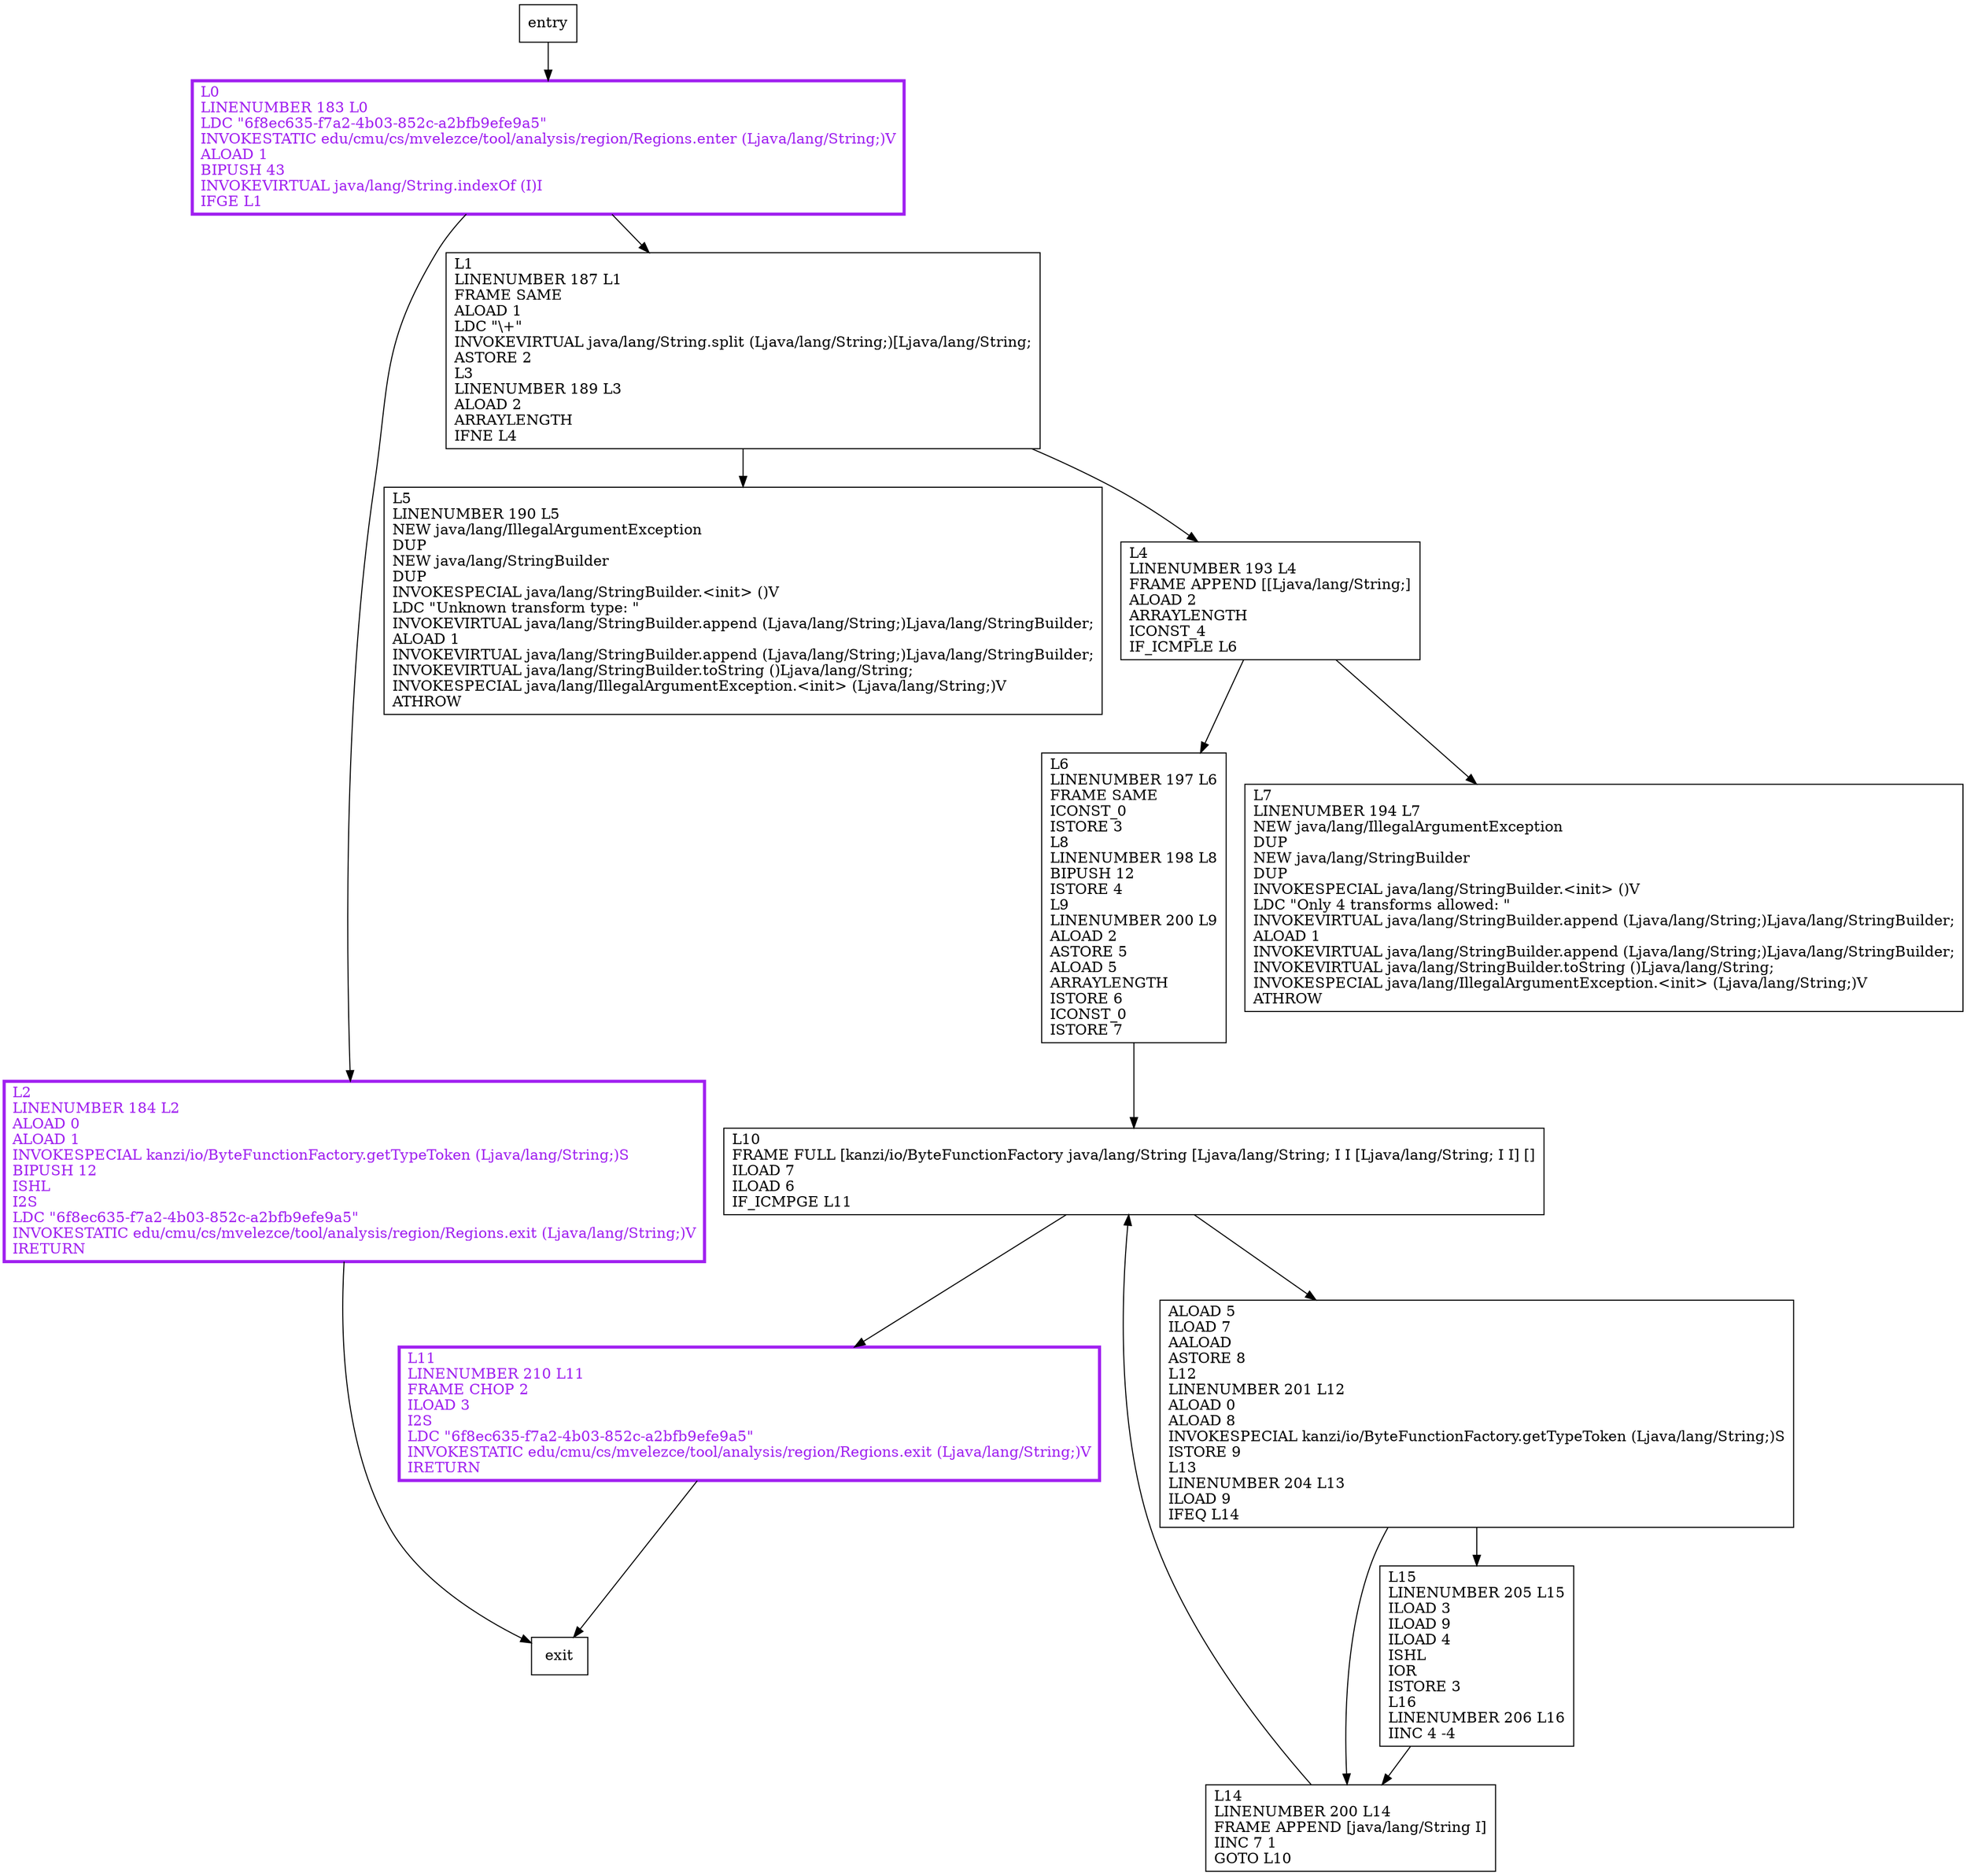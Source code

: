 digraph getType {
node [shape=record];
354839290 [label="L5\lLINENUMBER 190 L5\lNEW java/lang/IllegalArgumentException\lDUP\lNEW java/lang/StringBuilder\lDUP\lINVOKESPECIAL java/lang/StringBuilder.\<init\> ()V\lLDC \"Unknown transform type: \"\lINVOKEVIRTUAL java/lang/StringBuilder.append (Ljava/lang/String;)Ljava/lang/StringBuilder;\lALOAD 1\lINVOKEVIRTUAL java/lang/StringBuilder.append (Ljava/lang/String;)Ljava/lang/StringBuilder;\lINVOKEVIRTUAL java/lang/StringBuilder.toString ()Ljava/lang/String;\lINVOKESPECIAL java/lang/IllegalArgumentException.\<init\> (Ljava/lang/String;)V\lATHROW\l"];
563364199 [label="L2\lLINENUMBER 184 L2\lALOAD 0\lALOAD 1\lINVOKESPECIAL kanzi/io/ByteFunctionFactory.getTypeToken (Ljava/lang/String;)S\lBIPUSH 12\lISHL\lI2S\lLDC \"6f8ec635-f7a2-4b03-852c-a2bfb9efe9a5\"\lINVOKESTATIC edu/cmu/cs/mvelezce/tool/analysis/region/Regions.exit (Ljava/lang/String;)V\lIRETURN\l"];
1604040503 [label="L14\lLINENUMBER 200 L14\lFRAME APPEND [java/lang/String I]\lIINC 7 1\lGOTO L10\l"];
343780620 [label="L10\lFRAME FULL [kanzi/io/ByteFunctionFactory java/lang/String [Ljava/lang/String; I I [Ljava/lang/String; I I] []\lILOAD 7\lILOAD 6\lIF_ICMPGE L11\l"];
1128156168 [label="L4\lLINENUMBER 193 L4\lFRAME APPEND [[Ljava/lang/String;]\lALOAD 2\lARRAYLENGTH\lICONST_4\lIF_ICMPLE L6\l"];
1372157108 [label="L6\lLINENUMBER 197 L6\lFRAME SAME\lICONST_0\lISTORE 3\lL8\lLINENUMBER 198 L8\lBIPUSH 12\lISTORE 4\lL9\lLINENUMBER 200 L9\lALOAD 2\lASTORE 5\lALOAD 5\lARRAYLENGTH\lISTORE 6\lICONST_0\lISTORE 7\l"];
478763237 [label="L0\lLINENUMBER 183 L0\lLDC \"6f8ec635-f7a2-4b03-852c-a2bfb9efe9a5\"\lINVOKESTATIC edu/cmu/cs/mvelezce/tool/analysis/region/Regions.enter (Ljava/lang/String;)V\lALOAD 1\lBIPUSH 43\lINVOKEVIRTUAL java/lang/String.indexOf (I)I\lIFGE L1\l"];
1389725843 [label="L7\lLINENUMBER 194 L7\lNEW java/lang/IllegalArgumentException\lDUP\lNEW java/lang/StringBuilder\lDUP\lINVOKESPECIAL java/lang/StringBuilder.\<init\> ()V\lLDC \"Only 4 transforms allowed: \"\lINVOKEVIRTUAL java/lang/StringBuilder.append (Ljava/lang/String;)Ljava/lang/StringBuilder;\lALOAD 1\lINVOKEVIRTUAL java/lang/StringBuilder.append (Ljava/lang/String;)Ljava/lang/StringBuilder;\lINVOKEVIRTUAL java/lang/StringBuilder.toString ()Ljava/lang/String;\lINVOKESPECIAL java/lang/IllegalArgumentException.\<init\> (Ljava/lang/String;)V\lATHROW\l"];
1255264077 [label="L1\lLINENUMBER 187 L1\lFRAME SAME\lALOAD 1\lLDC \"\\+\"\lINVOKEVIRTUAL java/lang/String.split (Ljava/lang/String;)[Ljava/lang/String;\lASTORE 2\lL3\lLINENUMBER 189 L3\lALOAD 2\lARRAYLENGTH\lIFNE L4\l"];
1164777466 [label="ALOAD 5\lILOAD 7\lAALOAD\lASTORE 8\lL12\lLINENUMBER 201 L12\lALOAD 0\lALOAD 8\lINVOKESPECIAL kanzi/io/ByteFunctionFactory.getTypeToken (Ljava/lang/String;)S\lISTORE 9\lL13\lLINENUMBER 204 L13\lILOAD 9\lIFEQ L14\l"];
1673187533 [label="L11\lLINENUMBER 210 L11\lFRAME CHOP 2\lILOAD 3\lI2S\lLDC \"6f8ec635-f7a2-4b03-852c-a2bfb9efe9a5\"\lINVOKESTATIC edu/cmu/cs/mvelezce/tool/analysis/region/Regions.exit (Ljava/lang/String;)V\lIRETURN\l"];
569654599 [label="L15\lLINENUMBER 205 L15\lILOAD 3\lILOAD 9\lILOAD 4\lISHL\lIOR\lISTORE 3\lL16\lLINENUMBER 206 L16\lIINC 4 -4\l"];
entry;
exit;
1604040503 -> 343780620;
1128156168 -> 1372157108;
1128156168 -> 1389725843;
1372157108 -> 343780620;
1673187533 -> exit;
569654599 -> 1604040503;
entry -> 478763237;
563364199 -> exit;
343780620 -> 1164777466;
343780620 -> 1673187533;
478763237 -> 563364199;
478763237 -> 1255264077;
1255264077 -> 354839290;
1255264077 -> 1128156168;
1164777466 -> 1604040503;
1164777466 -> 569654599;
563364199[fontcolor="purple", penwidth=3, color="purple"];
478763237[fontcolor="purple", penwidth=3, color="purple"];
1673187533[fontcolor="purple", penwidth=3, color="purple"];
}
